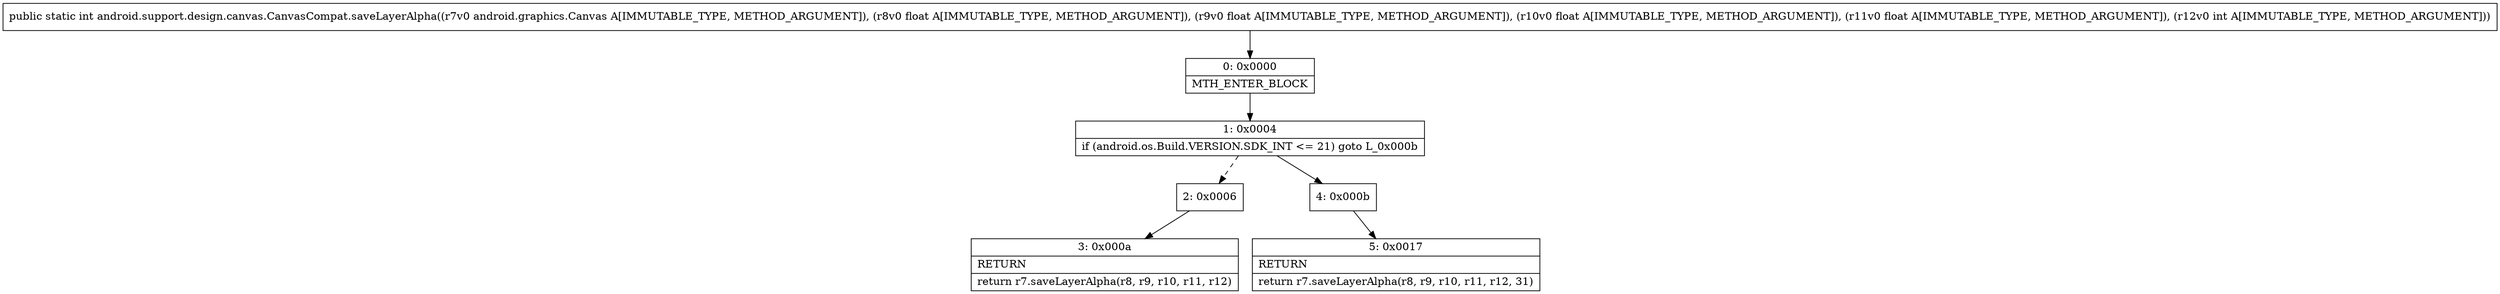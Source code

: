 digraph "CFG forandroid.support.design.canvas.CanvasCompat.saveLayerAlpha(Landroid\/graphics\/Canvas;FFFFI)I" {
Node_0 [shape=record,label="{0\:\ 0x0000|MTH_ENTER_BLOCK\l}"];
Node_1 [shape=record,label="{1\:\ 0x0004|if (android.os.Build.VERSION.SDK_INT \<= 21) goto L_0x000b\l}"];
Node_2 [shape=record,label="{2\:\ 0x0006}"];
Node_3 [shape=record,label="{3\:\ 0x000a|RETURN\l|return r7.saveLayerAlpha(r8, r9, r10, r11, r12)\l}"];
Node_4 [shape=record,label="{4\:\ 0x000b}"];
Node_5 [shape=record,label="{5\:\ 0x0017|RETURN\l|return r7.saveLayerAlpha(r8, r9, r10, r11, r12, 31)\l}"];
MethodNode[shape=record,label="{public static int android.support.design.canvas.CanvasCompat.saveLayerAlpha((r7v0 android.graphics.Canvas A[IMMUTABLE_TYPE, METHOD_ARGUMENT]), (r8v0 float A[IMMUTABLE_TYPE, METHOD_ARGUMENT]), (r9v0 float A[IMMUTABLE_TYPE, METHOD_ARGUMENT]), (r10v0 float A[IMMUTABLE_TYPE, METHOD_ARGUMENT]), (r11v0 float A[IMMUTABLE_TYPE, METHOD_ARGUMENT]), (r12v0 int A[IMMUTABLE_TYPE, METHOD_ARGUMENT])) }"];
MethodNode -> Node_0;
Node_0 -> Node_1;
Node_1 -> Node_2[style=dashed];
Node_1 -> Node_4;
Node_2 -> Node_3;
Node_4 -> Node_5;
}

